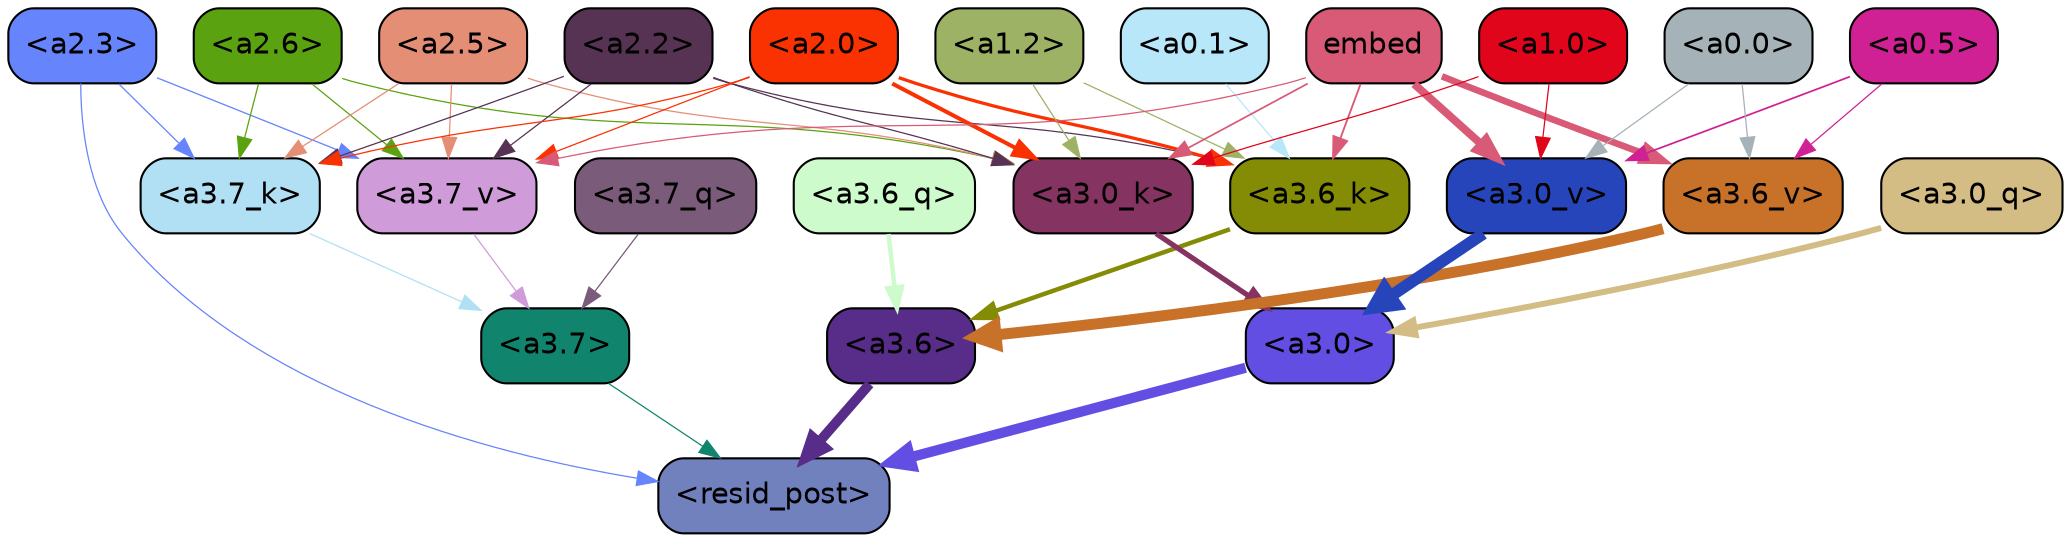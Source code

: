 strict digraph "" {
	graph [bgcolor=transparent,
		layout=dot,
		overlap=false,
		splines=true
	];
	"<a3.7>"	[color=black,
		fillcolor="#11846e",
		fontname=Helvetica,
		shape=box,
		style="filled, rounded"];
	"<resid_post>"	[color=black,
		fillcolor="#7181be",
		fontname=Helvetica,
		shape=box,
		style="filled, rounded"];
	"<a3.7>" -> "<resid_post>"	[color="#11846e",
		penwidth=0.6];
	"<a3.6>"	[color=black,
		fillcolor="#582c89",
		fontname=Helvetica,
		shape=box,
		style="filled, rounded"];
	"<a3.6>" -> "<resid_post>"	[color="#582c89",
		penwidth=4.751592040061951];
	"<a3.0>"	[color=black,
		fillcolor="#634ee4",
		fontname=Helvetica,
		shape=box,
		style="filled, rounded"];
	"<a3.0>" -> "<resid_post>"	[color="#634ee4",
		penwidth=4.904066681861877];
	"<a2.3>"	[color=black,
		fillcolor="#6684fb",
		fontname=Helvetica,
		shape=box,
		style="filled, rounded"];
	"<a2.3>" -> "<resid_post>"	[color="#6684fb",
		penwidth=0.6];
	"<a3.7_k>"	[color=black,
		fillcolor="#b1e0f5",
		fontname=Helvetica,
		shape=box,
		style="filled, rounded"];
	"<a2.3>" -> "<a3.7_k>"	[color="#6684fb",
		penwidth=0.6069068089127541];
	"<a3.7_v>"	[color=black,
		fillcolor="#cf9bd9",
		fontname=Helvetica,
		shape=box,
		style="filled, rounded"];
	"<a2.3>" -> "<a3.7_v>"	[color="#6684fb",
		penwidth=0.6];
	"<a3.7_q>"	[color=black,
		fillcolor="#7a5b7a",
		fontname=Helvetica,
		shape=box,
		style="filled, rounded"];
	"<a3.7_q>" -> "<a3.7>"	[color="#7a5b7a",
		penwidth=0.6];
	"<a3.6_q>"	[color=black,
		fillcolor="#cefbcc",
		fontname=Helvetica,
		shape=box,
		style="filled, rounded"];
	"<a3.6_q>" -> "<a3.6>"	[color="#cefbcc",
		penwidth=2.160832464694977];
	"<a3.0_q>"	[color=black,
		fillcolor="#d3bd85",
		fontname=Helvetica,
		shape=box,
		style="filled, rounded"];
	"<a3.0_q>" -> "<a3.0>"	[color="#d3bd85",
		penwidth=2.870753765106201];
	"<a3.7_k>" -> "<a3.7>"	[color="#b1e0f5",
		penwidth=0.6];
	"<a3.6_k>"	[color=black,
		fillcolor="#848b05",
		fontname=Helvetica,
		shape=box,
		style="filled, rounded"];
	"<a3.6_k>" -> "<a3.6>"	[color="#848b05",
		penwidth=2.13908451795578];
	"<a3.0_k>"	[color=black,
		fillcolor="#853360",
		fontname=Helvetica,
		shape=box,
		style="filled, rounded"];
	"<a3.0_k>" -> "<a3.0>"	[color="#853360",
		penwidth=2.520303964614868];
	"<a3.7_v>" -> "<a3.7>"	[color="#cf9bd9",
		penwidth=0.6];
	"<a3.6_v>"	[color=black,
		fillcolor="#c87129",
		fontname=Helvetica,
		shape=box,
		style="filled, rounded"];
	"<a3.6_v>" -> "<a3.6>"	[color="#c87129",
		penwidth=5.297133803367615];
	"<a3.0_v>"	[color=black,
		fillcolor="#2745ba",
		fontname=Helvetica,
		shape=box,
		style="filled, rounded"];
	"<a3.0_v>" -> "<a3.0>"	[color="#2745ba",
		penwidth=5.680712580680847];
	"<a2.6>"	[color=black,
		fillcolor="#5aa20f",
		fontname=Helvetica,
		shape=box,
		style="filled, rounded"];
	"<a2.6>" -> "<a3.7_k>"	[color="#5aa20f",
		penwidth=0.6];
	"<a2.6>" -> "<a3.0_k>"	[color="#5aa20f",
		penwidth=0.6];
	"<a2.6>" -> "<a3.7_v>"	[color="#5aa20f",
		penwidth=0.6];
	"<a2.5>"	[color=black,
		fillcolor="#e48e76",
		fontname=Helvetica,
		shape=box,
		style="filled, rounded"];
	"<a2.5>" -> "<a3.7_k>"	[color="#e48e76",
		penwidth=0.6];
	"<a2.5>" -> "<a3.0_k>"	[color="#e48e76",
		penwidth=0.6];
	"<a2.5>" -> "<a3.7_v>"	[color="#e48e76",
		penwidth=0.6];
	"<a2.2>"	[color=black,
		fillcolor="#563353",
		fontname=Helvetica,
		shape=box,
		style="filled, rounded"];
	"<a2.2>" -> "<a3.7_k>"	[color="#563353",
		penwidth=0.6];
	"<a2.2>" -> "<a3.6_k>"	[color="#563353",
		penwidth=0.6];
	"<a2.2>" -> "<a3.0_k>"	[color="#563353",
		penwidth=0.6];
	"<a2.2>" -> "<a3.7_v>"	[color="#563353",
		penwidth=0.6];
	"<a2.0>"	[color=black,
		fillcolor="#fa3101",
		fontname=Helvetica,
		shape=box,
		style="filled, rounded"];
	"<a2.0>" -> "<a3.7_k>"	[color="#fa3101",
		penwidth=0.6];
	"<a2.0>" -> "<a3.6_k>"	[color="#fa3101",
		penwidth=1.564806342124939];
	"<a2.0>" -> "<a3.0_k>"	[color="#fa3101",
		penwidth=1.9353990852832794];
	"<a2.0>" -> "<a3.7_v>"	[color="#fa3101",
		penwidth=0.6];
	"<a1.2>"	[color=black,
		fillcolor="#9eb265",
		fontname=Helvetica,
		shape=box,
		style="filled, rounded"];
	"<a1.2>" -> "<a3.6_k>"	[color="#9eb265",
		penwidth=0.6];
	"<a1.2>" -> "<a3.0_k>"	[color="#9eb265",
		penwidth=0.6];
	"<a0.1>"	[color=black,
		fillcolor="#b7e7f9",
		fontname=Helvetica,
		shape=box,
		style="filled, rounded"];
	"<a0.1>" -> "<a3.6_k>"	[color="#b7e7f9",
		penwidth=0.6];
	embed	[color=black,
		fillcolor="#d85a77",
		fontname=Helvetica,
		shape=box,
		style="filled, rounded"];
	embed -> "<a3.6_k>"	[color="#d85a77",
		penwidth=0.8915999233722687];
	embed -> "<a3.0_k>"	[color="#d85a77",
		penwidth=0.832088902592659];
	embed -> "<a3.7_v>"	[color="#d85a77",
		penwidth=0.6];
	embed -> "<a3.6_v>"	[color="#d85a77",
		penwidth=3.1840110421180725];
	embed -> "<a3.0_v>"	[color="#d85a77",
		penwidth=3.8132747188210487];
	"<a1.0>"	[color=black,
		fillcolor="#e0051a",
		fontname=Helvetica,
		shape=box,
		style="filled, rounded"];
	"<a1.0>" -> "<a3.0_k>"	[color="#e0051a",
		penwidth=0.6];
	"<a1.0>" -> "<a3.0_v>"	[color="#e0051a",
		penwidth=0.6];
	"<a0.5>"	[color=black,
		fillcolor="#d02194",
		fontname=Helvetica,
		shape=box,
		style="filled, rounded"];
	"<a0.5>" -> "<a3.6_v>"	[color="#d02194",
		penwidth=0.6];
	"<a0.5>" -> "<a3.0_v>"	[color="#d02194",
		penwidth=0.8331108838319778];
	"<a0.0>"	[color=black,
		fillcolor="#a5b2b8",
		fontname=Helvetica,
		shape=box,
		style="filled, rounded"];
	"<a0.0>" -> "<a3.6_v>"	[color="#a5b2b8",
		penwidth=0.6];
	"<a0.0>" -> "<a3.0_v>"	[color="#a5b2b8",
		penwidth=0.6];
}
